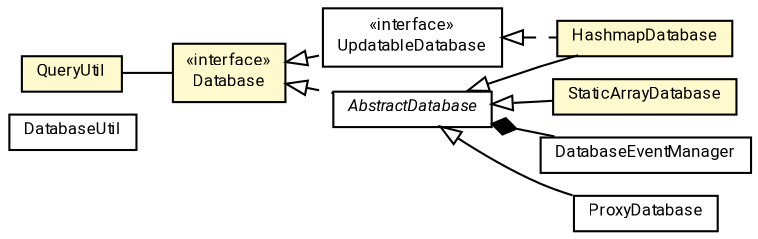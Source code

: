#!/usr/local/bin/dot
#
# Class diagram 
# Generated by UMLGraph version R5_7_2-60-g0e99a6 (http://www.spinellis.gr/umlgraph/)
#

digraph G {
	graph [fontnames="svg"]
	edge [fontname="Roboto",fontsize=7,labelfontname="Roboto",labelfontsize=7,color="black"];
	node [fontname="Roboto",fontcolor="black",fontsize=8,shape=plaintext,margin=0,width=0,height=0];
	nodesep=0.15;
	ranksep=0.25;
	rankdir=LR;
	// de.lmu.ifi.dbs.elki.database.DatabaseUtil
	c336738 [label=<<table title="de.lmu.ifi.dbs.elki.database.DatabaseUtil" border="0" cellborder="1" cellspacing="0" cellpadding="2" href="DatabaseUtil.html" target="_parent">
		<tr><td><table border="0" cellspacing="0" cellpadding="1">
		<tr><td align="center" balign="center"> <font face="Roboto">DatabaseUtil</font> </td></tr>
		</table></td></tr>
		</table>>, URL="DatabaseUtil.html"];
	// de.lmu.ifi.dbs.elki.database.UpdatableDatabase
	c336823 [label=<<table title="de.lmu.ifi.dbs.elki.database.UpdatableDatabase" border="0" cellborder="1" cellspacing="0" cellpadding="2" href="UpdatableDatabase.html" target="_parent">
		<tr><td><table border="0" cellspacing="0" cellpadding="1">
		<tr><td align="center" balign="center"> &#171;interface&#187; </td></tr>
		<tr><td align="center" balign="center"> <font face="Roboto">UpdatableDatabase</font> </td></tr>
		</table></td></tr>
		</table>>, URL="UpdatableDatabase.html"];
	// de.lmu.ifi.dbs.elki.database.Database
	c336824 [label=<<table title="de.lmu.ifi.dbs.elki.database.Database" border="0" cellborder="1" cellspacing="0" cellpadding="2" bgcolor="LemonChiffon" href="Database.html" target="_parent">
		<tr><td><table border="0" cellspacing="0" cellpadding="1">
		<tr><td align="center" balign="center"> &#171;interface&#187; </td></tr>
		<tr><td align="center" balign="center"> <font face="Roboto">Database</font> </td></tr>
		</table></td></tr>
		</table>>, URL="Database.html"];
	// de.lmu.ifi.dbs.elki.database.AbstractDatabase
	c337889 [label=<<table title="de.lmu.ifi.dbs.elki.database.AbstractDatabase" border="0" cellborder="1" cellspacing="0" cellpadding="2" href="AbstractDatabase.html" target="_parent">
		<tr><td><table border="0" cellspacing="0" cellpadding="1">
		<tr><td align="center" balign="center"> <font face="Roboto"><i>AbstractDatabase</i></font> </td></tr>
		</table></td></tr>
		</table>>, URL="AbstractDatabase.html"];
	// de.lmu.ifi.dbs.elki.database.StaticArrayDatabase
	c337898 [label=<<table title="de.lmu.ifi.dbs.elki.database.StaticArrayDatabase" border="0" cellborder="1" cellspacing="0" cellpadding="2" bgcolor="LemonChiffon" href="StaticArrayDatabase.html" target="_parent">
		<tr><td><table border="0" cellspacing="0" cellpadding="1">
		<tr><td align="center" balign="center"> <font face="Roboto">StaticArrayDatabase</font> </td></tr>
		</table></td></tr>
		</table>>, URL="StaticArrayDatabase.html"];
	// de.lmu.ifi.dbs.elki.database.DatabaseEventManager
	c337900 [label=<<table title="de.lmu.ifi.dbs.elki.database.DatabaseEventManager" border="0" cellborder="1" cellspacing="0" cellpadding="2" href="DatabaseEventManager.html" target="_parent">
		<tr><td><table border="0" cellspacing="0" cellpadding="1">
		<tr><td align="center" balign="center"> <font face="Roboto">DatabaseEventManager</font> </td></tr>
		</table></td></tr>
		</table>>, URL="DatabaseEventManager.html"];
	// de.lmu.ifi.dbs.elki.database.QueryUtil
	c337902 [label=<<table title="de.lmu.ifi.dbs.elki.database.QueryUtil" border="0" cellborder="1" cellspacing="0" cellpadding="2" bgcolor="LemonChiffon" href="QueryUtil.html" target="_parent">
		<tr><td><table border="0" cellspacing="0" cellpadding="1">
		<tr><td align="center" balign="center"> <font face="Roboto">QueryUtil</font> </td></tr>
		</table></td></tr>
		</table>>, URL="QueryUtil.html"];
	// de.lmu.ifi.dbs.elki.database.HashmapDatabase
	c337903 [label=<<table title="de.lmu.ifi.dbs.elki.database.HashmapDatabase" border="0" cellborder="1" cellspacing="0" cellpadding="2" bgcolor="LemonChiffon" href="HashmapDatabase.html" target="_parent">
		<tr><td><table border="0" cellspacing="0" cellpadding="1">
		<tr><td align="center" balign="center"> <font face="Roboto">HashmapDatabase</font> </td></tr>
		</table></td></tr>
		</table>>, URL="HashmapDatabase.html"];
	// de.lmu.ifi.dbs.elki.database.ProxyDatabase
	c337905 [label=<<table title="de.lmu.ifi.dbs.elki.database.ProxyDatabase" border="0" cellborder="1" cellspacing="0" cellpadding="2" href="ProxyDatabase.html" target="_parent">
		<tr><td><table border="0" cellspacing="0" cellpadding="1">
		<tr><td align="center" balign="center"> <font face="Roboto">ProxyDatabase</font> </td></tr>
		</table></td></tr>
		</table>>, URL="ProxyDatabase.html"];
	// de.lmu.ifi.dbs.elki.database.UpdatableDatabase implements de.lmu.ifi.dbs.elki.database.Database
	c336824 -> c336823 [arrowtail=empty,style=dashed,dir=back,weight=9];
	// de.lmu.ifi.dbs.elki.database.AbstractDatabase implements de.lmu.ifi.dbs.elki.database.Database
	c336824 -> c337889 [arrowtail=empty,style=dashed,dir=back,weight=9];
	// de.lmu.ifi.dbs.elki.database.AbstractDatabase composed de.lmu.ifi.dbs.elki.database.DatabaseEventManager
	c337889 -> c337900 [arrowhead=none,arrowtail=diamond,dir=back,weight=6];
	// de.lmu.ifi.dbs.elki.database.StaticArrayDatabase extends de.lmu.ifi.dbs.elki.database.AbstractDatabase
	c337889 -> c337898 [arrowtail=empty,dir=back,weight=10];
	// de.lmu.ifi.dbs.elki.database.QueryUtil assoc de.lmu.ifi.dbs.elki.database.Database
	c337902 -> c336824 [arrowhead=none,weight=2];
	// de.lmu.ifi.dbs.elki.database.HashmapDatabase extends de.lmu.ifi.dbs.elki.database.AbstractDatabase
	c337889 -> c337903 [arrowtail=empty,dir=back,weight=10];
	// de.lmu.ifi.dbs.elki.database.HashmapDatabase implements de.lmu.ifi.dbs.elki.database.UpdatableDatabase
	c336823 -> c337903 [arrowtail=empty,style=dashed,dir=back,weight=9];
	// de.lmu.ifi.dbs.elki.database.ProxyDatabase extends de.lmu.ifi.dbs.elki.database.AbstractDatabase
	c337889 -> c337905 [arrowtail=empty,dir=back,weight=10];
}


